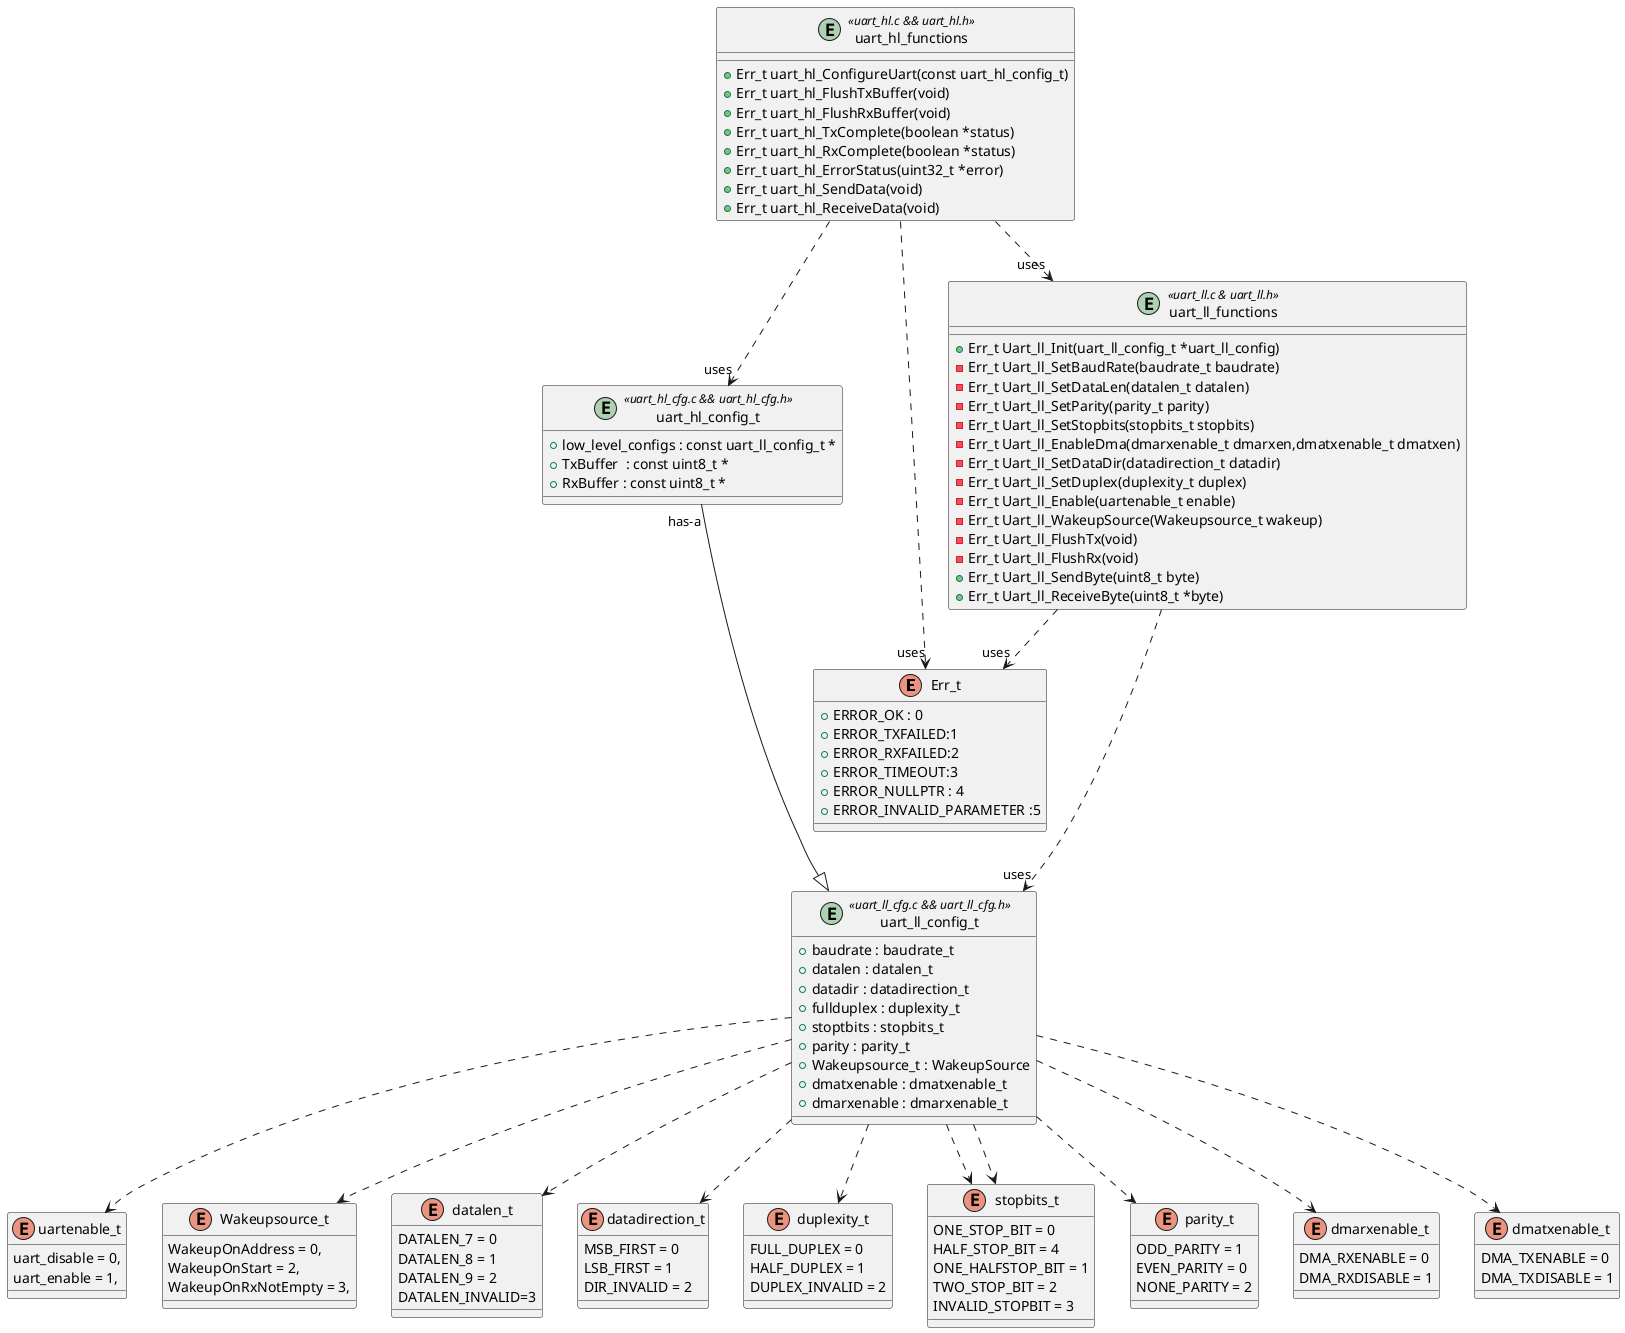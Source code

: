@startuml

enum Err_t
{
    +ERROR_OK : 0
    +ERROR_TXFAILED:1
    +ERROR_RXFAILED:2
    +ERROR_TIMEOUT:3
    +ERROR_NULLPTR : 4
    +ERROR_INVALID_PARAMETER :5
}

entity "uart_ll_config_t" <<uart_ll_cfg.c && uart_ll_cfg.h>>
{
    +baudrate : baudrate_t
    +datalen : datalen_t
    +datadir : datadirection_t
    +fullduplex : duplexity_t
    +stoptbits : stopbits_t
    +parity : parity_t
    +Wakeupsource_t : WakeupSource
    +dmatxenable : dmatxenable_t
    +dmarxenable : dmarxenable_t
}

entity "uart_hl_config_t" <<uart_hl_cfg.c && uart_hl_cfg.h>>
{
    +low_level_configs : const uart_ll_config_t *
    +TxBuffer  : const uint8_t *
    +RxBuffer : const uint8_t *
}



entity "uart_ll_functions"  <<uart_ll.c & uart_ll.h>>
{
    +Err_t Uart_ll_Init(uart_ll_config_t *uart_ll_config)
    -Err_t Uart_ll_SetBaudRate(baudrate_t baudrate)
    -Err_t Uart_ll_SetDataLen(datalen_t datalen)
    -Err_t Uart_ll_SetParity(parity_t parity)
    -Err_t Uart_ll_SetStopbits(stopbits_t stopbits)
    -Err_t Uart_ll_EnableDma(dmarxenable_t dmarxen,dmatxenable_t dmatxen)
    -Err_t Uart_ll_SetDataDir(datadirection_t datadir) 
    -Err_t Uart_ll_SetDuplex(duplexity_t duplex)
    -Err_t Uart_ll_Enable(uartenable_t enable)
    -Err_t Uart_ll_WakeupSource(Wakeupsource_t wakeup)
    -Err_t Uart_ll_FlushTx(void)
    -Err_t Uart_ll_FlushRx(void)
    +Err_t Uart_ll_SendByte(uint8_t byte)
    +Err_t Uart_ll_ReceiveByte(uint8_t *byte)

}


entity "uart_hl_functions" <<uart_hl.c && uart_hl.h>>
{
    +Err_t uart_hl_ConfigureUart(const uart_hl_config_t)
    +Err_t uart_hl_FlushTxBuffer(void)
    +Err_t uart_hl_FlushRxBuffer(void)
    +Err_t uart_hl_TxComplete(boolean *status)
    +Err_t uart_hl_RxComplete(boolean *status)
    +Err_t uart_hl_ErrorStatus(uint32_t *error)
    +Err_t uart_hl_SendData(void)
    +Err_t uart_hl_ReceiveData(void)
}

enum uartenable_t
{
    uart_disable = 0,
    uart_enable = 1,
}

enum Wakeupsource_t
{
    WakeupOnAddress = 0,
    WakeupOnStart = 2,
    WakeupOnRxNotEmpty = 3,
}

enum datalen_t
{
    DATALEN_7 = 0
    DATALEN_8 = 1
    DATALEN_9 = 2
    DATALEN_INVALID=3
}

enum datadirection_t
{
    MSB_FIRST = 0
    LSB_FIRST = 1
    DIR_INVALID = 2
}

enum duplexity_t
{
    FULL_DUPLEX = 0
    HALF_DUPLEX = 1
    DUPLEX_INVALID = 2
}

enum stopbits_t
{
    ONE_STOP_BIT = 0
    HALF_STOP_BIT = 4
    ONE_HALFSTOP_BIT = 1
    TWO_STOP_BIT = 2
    INVALID_STOPBIT = 3
}

enum parity_t
{
    ODD_PARITY = 1
    EVEN_PARITY = 0
    NONE_PARITY = 2
}

enum dmarxenable_t
{
    DMA_RXENABLE = 0
    DMA_RXDISABLE = 1
}

enum dmatxenable_t
{
    DMA_TXENABLE = 0
    DMA_TXDISABLE = 1   
}


uart_ll_functions ..> "uses" uart_ll_config_t
uart_ll_functions ..> "uses" Err_t
uart_hl_functions ..> "uses" uart_ll_functions
uart_hl_functions ..> "uses" uart_hl_config_t
uart_hl_functions ..> "uses" Err_t
uart_hl_config_t "has-a" ---|> uart_ll_config_t

uart_ll_config_t ..> datalen_t
uart_ll_config_t ..> datadirection_t
uart_ll_config_t ..> stopbits_t
uart_ll_config_t ..> duplexity_t
uart_ll_config_t ..> uartenable_t
uart_ll_config_t ..> dmatxenable_t
uart_ll_config_t ..> dmarxenable_t
uart_ll_config_t ..> Wakeupsource_t
uart_ll_config_t ..> parity_t
uart_ll_config_t ..> stopbits_t
@enduml


